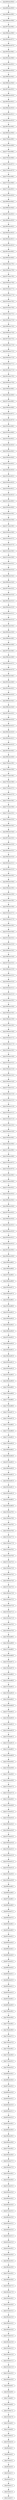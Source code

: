 digraph G { 
4348721920 [label="sims400wins200.0"];4348721920 -> { 4349646944 [label="sims400wins200.0"] };
4349646944 [label="sims400wins200.0"];4349646944 -> { 4350007952 [label="sims399wins199.5"] };
4350007952 [label="sims399wins199.5"];4350007952 -> { 4350129208 [label="sims398wins199.0"] };
4350129208 [label="sims398wins199.0"];4350129208 -> { 4350238960 [label="sims397wins198.5"] };
4350238960 [label="sims397wins198.5"];4350238960 -> { 4350359648 [label="sims396wins198.0"] };
4350359648 [label="sims396wins198.0"];4350359648 -> { 4350450320 [label="sims395wins197.5"] };
4350450320 [label="sims395wins197.5"];4350450320 -> { 4350546888 [label="sims394wins197.0"] };
4350546888 [label="sims394wins197.0"];4350546888 -> { 4350654560 [label="sims393wins196.5"] };
4350654560 [label="sims393wins196.5"];4350654560 -> { 4350744616 [label="sims392wins196.0"] };
4350744616 [label="sims392wins196.0"];4350744616 -> { 4350830968 [label="sims391wins195.5"] };
4350830968 [label="sims391wins195.5"];4350830968 -> { 4350916984 [label="sims390wins195.0"] };
4350916984 [label="sims390wins195.0"];4350916984 -> { 4351007712 [label="sims389wins194.5"] };
4351007712 [label="sims389wins194.5"];4351007712 -> { 4351094288 [label="sims388wins194.0"] };
4351094288 [label="sims388wins194.0"];4351094288 -> { 4351119488 [label="sims387wins193.5"] };
4351119488 [label="sims387wins193.5"];4351119488 -> { 4351284112 [label="sims386wins193.0"] };
4351284112 [label="sims386wins193.0"];4351284112 -> { 4351379160 [label="sims385wins192.5"] };
4351379160 [label="sims385wins192.5"];4351379160 -> { 4351470224 [label="sims384wins192.0"] };
4351470224 [label="sims384wins192.0"];4351470224 -> { 4351557304 [label="sims383wins191.5"] };
4351557304 [label="sims383wins191.5"];4351557304 -> { 4351574928 [label="sims382wins191.0"] };
4351574928 [label="sims382wins191.0"];4351574928 -> { 4351748248 [label="sims381wins190.5"] };
4351748248 [label="sims381wins190.5"];4351748248 -> { 4351835552 [label="sims380wins190.0"] };
4351835552 [label="sims380wins190.0"];4351835552 -> { 4351878088 [label="sims379wins189.5"] };
4351878088 [label="sims379wins189.5"];4351878088 -> { 4352031376 [label="sims378wins189.0"] };
4352031376 [label="sims378wins189.0"];4352031376 -> { 4352127384 [label="sims377wins188.5"] };
4352127384 [label="sims377wins188.5"];4352127384 -> { 4352227368 [label="sims376wins188.0"] };
4352227368 [label="sims376wins188.0"];4352227368 -> { 4352266424 [label="sims375wins187.5"] };
4352266424 [label="sims375wins187.5"];4352266424 -> { 4352424144 [label="sims374wins187.0"] };
4352424144 [label="sims374wins187.0"];4352424144 -> { 4352520600 [label="sims373wins186.5"] };
4352520600 [label="sims373wins186.5"];4352520600 -> { 4352621200 [label="sims372wins186.0"] };
4352621200 [label="sims372wins186.0"];4352621200 -> { 4352656272 [label="sims371wins185.5"] };
4352656272 [label="sims371wins185.5"];4352656272 -> { 4352818704 [label="sims370wins185.0"] };
4352818704 [label="sims370wins185.0"];4352818704 -> { 4352923800 [label="sims369wins184.5"] };
4352923800 [label="sims369wins184.5"];4352923800 -> { 4352934632 [label="sims368wins184.0"] };
4352934632 [label="sims368wins184.0"];4352934632 -> { 4353125904 [label="sims367wins183.5"] };
4353125904 [label="sims367wins183.5"];4353125904 -> { 4353231504 [label="sims366wins183.0"] };
4353231504 [label="sims366wins183.0"];4353231504 -> { 4353316568 [label="sims365wins182.5"] };
4353316568 [label="sims365wins182.5"];4353316568 -> { 4353352424 [label="sims364wins182.0"] };
4353352424 [label="sims364wins182.0"];4353352424 -> { 4362170440 [label="sims363wins181.5"] };
4362170440 [label="sims363wins181.5"];4362170440 -> { 4362276256 [label="sims362wins181.0"] };
4362276256 [label="sims362wins181.0"];4362276256 -> { 4362382248 [label="sims361wins180.5"] };
4362382248 [label="sims361wins180.5"];4362382248 -> { 4362492560 [label="sims360wins180.0"] };
4362492560 [label="sims360wins180.0"];4362492560 -> { 4362602872 [label="sims359wins179.5"] };
4362602872 [label="sims359wins179.5"];4362602872 -> { 4362705104 [label="sims358wins179.0"] };
4362705104 [label="sims358wins179.0"];4362705104 -> { 4362762392 [label="sims357wins178.5"] };
4362762392 [label="sims357wins178.5"];4362762392 -> { 4362819624 [label="sims356wins178.0"] };
4362819624 [label="sims356wins178.0"];4362819624 -> { 4363007760 [label="sims355wins177.5"] };
4363007760 [label="sims355wins177.5"];4363007760 -> { 4363098152 [label="sims354wins177.0"] };
4363098152 [label="sims354wins177.0"];4363098152 -> { 4363233712 [label="sims353wins176.5"] };
4363233712 [label="sims353wins176.5"];4363233712 -> { 4363381672 [label="sims352wins176.0"] };
4363381672 [label="sims352wins176.0"];4363381672 -> { 4363492880 [label="sims351wins175.5"] };
4363492880 [label="sims351wins175.5"];4363492880 -> { 4363612288 [label="sims350wins175.0"] };
4363612288 [label="sims350wins175.0"];4363612288 -> { 4363723888 [label="sims349wins174.5"] };
4363723888 [label="sims349wins174.5"];4363723888 -> { 4363769728 [label="sims348wins174.0"] };
4363769728 [label="sims348wins174.0"];4363769728 -> { 4363901864 [label="sims347wins173.5"] };
4363901864 [label="sims347wins173.5"];4363901864 -> { 4364066944 [label="sims346wins173.0"] };
4364066944 [label="sims346wins173.0"];4364066944 -> { 4364080688 [label="sims345wins172.5"] };
4364080688 [label="sims345wins172.5"];4364080688 -> { 4364270336 [label="sims344wins172.0"] };
4364270336 [label="sims344wins172.0"];4364270336 -> { 4364423464 [label="sims343wins171.5"] };
4364423464 [label="sims343wins171.5"];4364423464 -> { 4364482432 [label="sims342wins171.0"] };
4364482432 [label="sims342wins171.0"];4364482432 -> { 4364656256 [label="sims341wins170.5"] };
4364656256 [label="sims341wins170.5"];4364656256 -> { 4364772968 [label="sims340wins170.0"] };
4364772968 [label="sims340wins170.0"];4364772968 -> { 4364897640 [label="sims339wins169.5"] };
4364897640 [label="sims339wins169.5"];4364897640 -> { 4365006328 [label="sims338wins169.0"] };
4365006328 [label="sims338wins169.0"];4365006328 -> { 4365143792 [label="sims337wins168.5"] };
4365143792 [label="sims337wins168.5"];4365143792 -> { 4365166632 [label="sims336wins168.0"] };
4365166632 [label="sims336wins168.0"];4365166632 -> { 4365390288 [label="sims335wins167.5"] };
4365390288 [label="sims335wins167.5"];4365390288 -> { 4365421312 [label="sims334wins167.0"] };
4365421312 [label="sims334wins167.0"];4365421312 -> { 4365530672 [label="sims333wins166.5"] };
4365530672 [label="sims333wins166.5"];4365530672 -> { 4365762688 [label="sims332wins166.0"] };
4365762688 [label="sims332wins166.0"];4365762688 -> { 4365835344 [label="sims331wins165.5"] };
4365835344 [label="sims331wins165.5"];4365835344 -> { 4366006312 [label="sims330wins165.0"] };
4366006312 [label="sims330wins165.0"];4366006312 -> { 4366136264 [label="sims329wins164.5"] };
4366136264 [label="sims329wins164.5"];4366136264 -> { 4366266664 [label="sims328wins164.0"] };
4366266664 [label="sims328wins164.0"];4366266664 -> { 4366351720 [label="sims327wins163.5"] };
4366351720 [label="sims327wins163.5"];4366351720 -> { 4366424832 [label="sims326wins163.0"] };
4366424832 [label="sims326wins163.0"];4366424832 -> { 4366641472 [label="sims325wins162.5"] };
4366641472 [label="sims325wins162.5"];4366641472 -> { 4366772264 [label="sims324wins162.0"] };
4366772264 [label="sims324wins162.0"];4366772264 -> { 4366911080 [label="sims323wins161.5"] };
4366911080 [label="sims323wins161.5"];4366911080 -> { 4367038056 [label="sims322wins161.0"] };
4367038056 [label="sims322wins161.0"];4367038056 -> { 4367173168 [label="sims321wins160.5"] };
4367173168 [label="sims321wins160.5"];4367173168 -> { 4367193704 [label="sims320wins160.0"] };
4367193704 [label="sims320wins160.0"];4367193704 -> { 4367439464 [label="sims319wins159.5"] };
4367439464 [label="sims319wins159.5"];4367439464 -> { 4367570928 [label="sims318wins159.0"] };
4367570928 [label="sims318wins159.0"];4367570928 -> { 4367698352 [label="sims317wins158.5"] };
4367698352 [label="sims317wins158.5"];4367698352 -> { 4367731624 [label="sims316wins158.0"] };
4367731624 [label="sims316wins158.0"];4367731624 -> { 4367924640 [label="sims315wins157.5"] };
4367924640 [label="sims315wins157.5"];4367924640 -> { 4368118056 [label="sims314wins157.0"] };
4368118056 [label="sims314wins157.0"];4368118056 -> { 4368249800 [label="sims313wins156.5"] };
4368249800 [label="sims313wins156.5"];4368249800 -> { 4368381992 [label="sims312wins156.0"] };
4368381992 [label="sims312wins156.0"];4368381992 -> { 4368440232 [label="sims311wins155.5"] };
4368440232 [label="sims311wins155.5"];4368440232 -> { 4368675112 [label="sims310wins155.0"] };
4368675112 [label="sims310wins155.0"];4368675112 -> { 4368803376 [label="sims309wins154.5"] };
4368803376 [label="sims309wins154.5"];4368803376 -> { 4368902912 [label="sims308wins154.0"] };
4368902912 [label="sims308wins154.0"];4368902912 -> { 4369097000 [label="sims307wins153.5"] };
4369097000 [label="sims307wins153.5"];4369097000 -> { 4369229752 [label="sims306wins153.0"] };
4369229752 [label="sims306wins153.0"];4369229752 -> { 4369288944 [label="sims305wins152.5"] };
4369288944 [label="sims305wins152.5"];4369288944 -> { 4369520064 [label="sims304wins152.0"] };
4369520064 [label="sims304wins152.0"];4369520064 -> { 4369595752 [label="sims303wins151.5"] };
4369595752 [label="sims303wins151.5"];4369595752 -> { 4369802744 [label="sims302wins151.0"] };
4369802744 [label="sims302wins151.0"];4369802744 -> { 4369850096 [label="sims301wins150.5"] };
4369850096 [label="sims301wins150.5"];4369850096 -> { 4370089744 [label="sims300wins150.0"] };
4370089744 [label="sims300wins150.0"];4370089744 -> { 4370239784 [label="sims299wins149.5"] };
4370239784 [label="sims299wins149.5"];4370239784 -> { 4370377472 [label="sims298wins149.0"] };
4370377472 [label="sims298wins149.0"];4370377472 -> { 4370531888 [label="sims297wins148.5"] };
4370531888 [label="sims297wins148.5"];4370531888 -> { 4370686080 [label="sims296wins148.0"] };
4370686080 [label="sims296wins148.0"];4370686080 -> { 4370815968 [label="sims295wins147.5"] };
4370815968 [label="sims295wins147.5"];4370815968 -> { 4370956696 [label="sims294wins147.0"] };
4370956696 [label="sims294wins147.0"];4370956696 -> { 4371056456 [label="sims293wins146.5"] };
4371056456 [label="sims293wins146.5"];4371056456 -> { 4371160032 [label="sims292wins146.0"] };
4371160032 [label="sims292wins146.0"];4371160032 -> { 4371272424 [label="sims291wins145.5"] };
4371272424 [label="sims291wins145.5"];4371272424 -> { 4371272144 [label="sims290wins145.0"] };
4371272144 [label="sims290wins145.0"];4371272144 -> { 4371472112 [label="sims289wins144.5"] };
4371472112 [label="sims289wins144.5"];4371472112 -> { 4371584336 [label="sims288wins144.0"] };
4371584336 [label="sims288wins144.0"];4371584336 -> { 4371680280 [label="sims287wins143.5"] };
4371680280 [label="sims287wins143.5"];4371680280 -> { 4371792840 [label="sims286wins143.0"] };
4371792840 [label="sims286wins143.0"];4371792840 -> { 4371855960 [label="sims285wins142.5"] };
4371855960 [label="sims285wins142.5"];4371855960 -> { 4372026088 [label="sims284wins142.0"] };
4372026088 [label="sims284wins142.0"];4372026088 -> { 4372025808 [label="sims283wins141.5"] };
4372025808 [label="sims283wins141.5"];4372025808 -> { 4372042304 [label="sims282wins141.0"] };
4372042304 [label="sims282wins141.0"];4372042304 -> { 4372339176 [label="sims281wins140.5"] };
4372339176 [label="sims281wins140.5"];4372339176 -> { 4372452184 [label="sims280wins140.0"] };
4372452184 [label="sims280wins140.0"];4372452184 -> { 4372548352 [label="sims279wins139.5"] };
4372548352 [label="sims279wins139.5"];4372548352 -> { 4372661472 [label="sims278wins139.0"] };
4372661472 [label="sims278wins139.0"];4372661472 -> { 4372757864 [label="sims277wins138.5"] };
4372757864 [label="sims277wins138.5"];4372757864 -> { 4372870928 [label="sims276wins138.0"] };
4372870928 [label="sims276wins138.0"];4372870928 -> { 4372807976 [label="sims275wins137.5"] };
4372807976 [label="sims275wins137.5"];4372807976 -> { 4373084872 [label="sims274wins137.0"] };
4373084872 [label="sims274wins137.0"];4373084872 -> { 4373193784 [label="sims273wins136.5"] };
4373193784 [label="sims273wins136.5"];4373193784 -> { 4373294832 [label="sims272wins136.0"] };
4373294832 [label="sims272wins136.0"];4373294832 -> { 4373403744 [label="sims271wins135.5"] };
4373403744 [label="sims271wins135.5"];4373403744 -> { 4373517368 [label="sims270wins135.0"] };
4373517368 [label="sims270wins135.0"];4373517368 -> { 4373614320 [label="sims269wins134.5"] };
4373614320 [label="sims269wins134.5"];4373614320 -> { 4373723568 [label="sims268wins134.0"] };
4373723568 [label="sims268wins134.0"];4373723568 -> { 4373837192 [label="sims267wins133.5"] };
4373837192 [label="sims267wins133.5"];4373837192 -> { 4373700904 [label="sims266wins133.0"] };
4373700904 [label="sims266wins133.0"];4373700904 -> { 4374047936 [label="sims265wins132.5"] };
4374047936 [label="sims265wins132.5"];4374047936 -> { 4374161616 [label="sims264wins132.0"] };
4374161616 [label="sims264wins132.0"];4374161616 -> { 4374267104 [label="sims263wins131.5"] };
4374267104 [label="sims263wins131.5"];4374267104 -> { 4374274456 [label="sims262wins131.0"] };
4374274456 [label="sims262wins131.0"];4374274456 -> { 4374478184 [label="sims261wins130.5"] };
4374478184 [label="sims261wins130.5"];4374478184 -> { 4374596240 [label="sims260wins130.0"] };
4374596240 [label="sims260wins130.0"];4374596240 -> { 4374698024 [label="sims259wins129.5"] };
4374698024 [label="sims259wins129.5"];4374698024 -> { 4374820232 [label="sims258wins129.0"] };
4374820232 [label="sims258wins129.0"];4374820232 -> { 4374926112 [label="sims257wins128.5"] };
4374926112 [label="sims257wins128.5"];4374926112 -> { 4374704200 [label="sims256wins128.0"] };
4374704200 [label="sims256wins128.0"];4374704200 -> { 4375142072 [label="sims255wins127.5"] };
4375142072 [label="sims255wins127.5"];4375142072 -> { 4375252216 [label="sims254wins127.0"] };
4375252216 [label="sims254wins127.0"];4375252216 -> { 4375362416 [label="sims253wins126.5"] };
4375362416 [label="sims253wins126.5"];4375362416 -> { 4375472504 [label="sims252wins126.0"] };
4375472504 [label="sims252wins126.0"];4375472504 -> { 4375582816 [label="sims251wins125.5"] };
4375582816 [label="sims251wins125.5"];4375582816 -> { 4375701544 [label="sims250wins125.0"] };
4375701544 [label="sims250wins125.0"];4375701544 -> { 4375803608 [label="sims249wins124.5"] };
4375803608 [label="sims249wins124.5"];4375803608 -> { 4375926544 [label="sims248wins124.0"] };
4375926544 [label="sims248wins124.0"];4375926544 -> { 4376028776 [label="sims247wins123.5"] };
4376028776 [label="sims247wins123.5"];4376028776 -> { 4376143576 [label="sims246wins123.0"] };
4376143576 [label="sims246wins123.0"];4376143576 -> { 4376254112 [label="sims245wins122.5"] };
4376254112 [label="sims245wins122.5"];4376254112 -> { 4376369024 [label="sims244wins122.0"] };
4376369024 [label="sims244wins122.0"];4376369024 -> { 4376479616 [label="sims243wins121.5"] };
4376479616 [label="sims243wins121.5"];4376479616 -> { 4376594696 [label="sims242wins121.0"] };
4376594696 [label="sims242wins121.0"];4376594696 -> { 4376701304 [label="sims241wins120.5"] };
4376701304 [label="sims241wins120.5"];4376701304 -> { 4376816384 [label="sims240wins120.0"] };
4376816384 [label="sims240wins120.0"];4376816384 -> { 4376923384 [label="sims239wins119.5"] };
4376923384 [label="sims239wins119.5"];4376923384 -> { 4377038520 [label="sims238wins119.0"] };
4377038520 [label="sims238wins119.0"];4377038520 -> { 4376952904 [label="sims237wins118.5"] };
4376952904 [label="sims237wins118.5"];4376952904 -> { 4377269024 [label="sims236wins118.0"] };
4377269024 [label="sims236wins118.0"];4377269024 -> { 4377371872 [label="sims235wins117.5"] };
4377371872 [label="sims235wins117.5"];4377371872 -> { 4377495592 [label="sims234wins117.0"] };
4377495592 [label="sims234wins117.0"];4377495592 -> { 4377602816 [label="sims233wins116.5"] };
4377602816 [label="sims233wins116.5"];4377602816 -> { 4377718288 [label="sims232wins116.0"] };
4377718288 [label="sims232wins116.0"];4377718288 -> { 4377837976 [label="sims231wins115.5"] };
4377837976 [label="sims231wins115.5"];4377837976 -> { 4377949464 [label="sims230wins115.0"] };
4377949464 [label="sims230wins115.0"];4377949464 -> { 4378056912 [label="sims229wins114.5"] };
4378056912 [label="sims229wins114.5"];4378056912 -> { 4378176704 [label="sims228wins114.0"] };
4378176704 [label="sims228wins114.0"];4378176704 -> { 4378288256 [label="sims227wins113.5"] };
4378288256 [label="sims227wins113.5"];4378288256 -> { 4378412256 [label="sims226wins113.0"] };
4378412256 [label="sims226wins113.0"];4378412256 -> { 4378524192 [label="sims225wins112.5"] };
4378524192 [label="sims225wins112.5"];4378524192 -> { 4378631920 [label="sims224wins112.0"] };
4378631920 [label="sims224wins112.0"];4378631920 -> { 4378752056 [label="sims223wins111.5"] };
4378752056 [label="sims223wins111.5"];4378752056 -> { 4378872184 [label="sims222wins111.0"] };
4378872184 [label="sims222wins111.0"];4378872184 -> { 4378975984 [label="sims221wins110.5"] };
4378975984 [label="sims221wins110.5"];4378975984 -> { 4379100328 [label="sims220wins110.0"] };
4379100328 [label="sims220wins110.0"];4379100328 -> { 4379208336 [label="sims219wins109.5"] };
4379208336 [label="sims219wins109.5"];4379208336 -> { 4371898664 [label="sims218wins109.0"] };
4371898664 [label="sims218wins109.0"];4371898664 -> { 4379465488 [label="sims217wins108.5"] };
4379465488 [label="sims217wins108.5"];4379465488 -> { 4379581968 [label="sims216wins108.0"] };
4379581968 [label="sims216wins108.0"];4379581968 -> { 4379702552 [label="sims215wins107.5"] };
4379702552 [label="sims215wins107.5"];4379702552 -> { 4379814936 [label="sims214wins107.0"] };
4379814936 [label="sims214wins107.0"];4379814936 -> { 4379939728 [label="sims213wins106.5"] };
4379939728 [label="sims213wins106.5"];4379939728 -> { 4380052056 [label="sims212wins106.0"] };
4380052056 [label="sims212wins106.0"];4380052056 -> { 4380173032 [label="sims211wins105.5"] };
4380173032 [label="sims211wins105.5"];4380173032 -> { 4380289736 [label="sims210wins105.0"] };
4380289736 [label="sims210wins105.0"];4380289736 -> { 4380414584 [label="sims209wins104.5"] };
4380414584 [label="sims209wins104.5"];4380414584 -> { 4380519280 [label="sims208wins104.0"] };
4380519280 [label="sims208wins104.0"];4380519280 -> { 4380644128 [label="sims207wins103.5"] };
4380644128 [label="sims207wins103.5"];4380644128 -> { 4380757240 [label="sims206wins103.0"] };
4380757240 [label="sims206wins103.0"];4380757240 -> { 4380886576 [label="sims205wins102.5"] };
4380886576 [label="sims205wins102.5"];4380886576 -> { 4380991160 [label="sims204wins102.0"] };
4380991160 [label="sims204wins102.0"];4380991160 -> { 4381116680 [label="sims203wins101.5"] };
4381116680 [label="sims203wins101.5"];4381116680 -> { 4381246016 [label="sims202wins101.0"] };
4381246016 [label="sims202wins101.0"];4381246016 -> { 4381355200 [label="sims201wins100.5"] };
4381355200 [label="sims201wins100.5"];4381355200 -> { 4381476624 [label="sims200wins100.0"] };
4381476624 [label="sims200wins100.0"];4381476624 -> { 4381602200 [label="sims199wins99.5"] };
4381602200 [label="sims199wins99.5"];4381602200 -> { 4381719296 [label="sims198wins99.0"] };
4381719296 [label="sims198wins99.0"];4381719296 -> { 4381841168 [label="sims197wins98.5"] };
4381841168 [label="sims197wins98.5"];4381841168 -> { 4381966912 [label="sims196wins98.0"] };
4381966912 [label="sims196wins98.0"];4381966912 -> { 4382076264 [label="sims195wins97.5"] };
4382076264 [label="sims195wins97.5"];4382076264 -> { 4382206048 [label="sims194wins97.0"] };
4382206048 [label="sims194wins97.0"];4382206048 -> { 4382328032 [label="sims193wins96.5"] };
4382328032 [label="sims193wins96.5"];4382328032 -> { 4382445464 [label="sims192wins96.0"] };
4382445464 [label="sims192wins96.0"];4382445464 -> { 4382567672 [label="sims191wins95.5"] };
4382567672 [label="sims191wins95.5"];4382567672 -> { 4382697680 [label="sims190wins95.0"] };
4382697680 [label="sims190wins95.0"];4382697680 -> { 4382823984 [label="sims189wins94.5"] };
4382823984 [label="sims189wins94.5"];4382823984 -> { 4382953992 [label="sims188wins94.0"] };
4382953992 [label="sims188wins94.0"];4382953992 -> { 4382994504 [label="sims187wins93.5"] };
4382994504 [label="sims187wins93.5"];4382994504 -> { 4383190208 [label="sims186wins93.0"] };
4383190208 [label="sims186wins93.0"];4383190208 -> { 4383308544 [label="sims185wins92.5"] };
4383308544 [label="sims185wins92.5"];4383308544 -> { 4383439056 [label="sims184wins92.0"] };
4383439056 [label="sims184wins92.0"];4383439056 -> { 4383565360 [label="sims183wins91.5"] };
4383565360 [label="sims183wins91.5"];4383565360 -> { 4383687960 [label="sims182wins91.0"] };
4383687960 [label="sims182wins91.0"];4383687960 -> { 4383810448 [label="sims181wins90.5"] };
4383810448 [label="sims181wins90.5"];4383810448 -> { 4383932824 [label="sims180wins90.0"] };
4383932824 [label="sims180wins90.0"];4383932824 -> { 4379226240 [label="sims179wins89.5"] };
4379226240 [label="sims179wins89.5"];4379226240 -> { 4384173920 [label="sims178wins89.0"] };
4384173920 [label="sims178wins89.0"];4384173920 -> { 4384296632 [label="sims177wins88.5"] };
4384296632 [label="sims177wins88.5"];4384296632 -> { 4384415304 [label="sims176wins88.0"] };
4384415304 [label="sims176wins88.0"];4384415304 -> { 4384542392 [label="sims175wins87.5"] };
4384542392 [label="sims175wins87.5"];4384542392 -> { 4384661176 [label="sims174wins87.0"] };
4384661176 [label="sims174wins87.0"];4384661176 -> { 4384788208 [label="sims173wins86.5"] };
4384788208 [label="sims173wins86.5"];4384788208 -> { 4384915016 [label="sims172wins86.0"] };
4384915016 [label="sims172wins86.0"];4384915016 -> { 4371882056 [label="sims171wins85.5"] };
4371882056 [label="sims171wins85.5"];4371882056 -> { 4384673920 [label="sims170wins85.0"] };
4384673920 [label="sims170wins85.0"];4384673920 -> { 4385296960 [label="sims169wins84.5"] };
4385296960 [label="sims169wins84.5"];4385296960 -> { 4385424104 [label="sims168wins84.0"] };
4385424104 [label="sims168wins84.0"];4385424104 -> { 4385547544 [label="sims167wins83.5"] };
4385547544 [label="sims167wins83.5"];4385547544 -> { 4385670872 [label="sims166wins83.0"] };
4385670872 [label="sims166wins83.0"];4385670872 -> { 4385789880 [label="sims165wins82.5"] };
4385789880 [label="sims165wins82.5"];4385789880 -> { 4385921624 [label="sims164wins82.0"] };
4385921624 [label="sims164wins82.0"];4385921624 -> { 4386045288 [label="sims163wins81.5"] };
4386045288 [label="sims163wins81.5"];4386045288 -> { 4385689672 [label="sims162wins81.0"] };
4385689672 [label="sims162wins81.0"];4385689672 -> { 4386308728 [label="sims161wins80.5"] };
4386308728 [label="sims161wins80.5"];4386308728 -> { 4386428464 [label="sims160wins80.0"] };
4386428464 [label="sims160wins80.0"];4386428464 -> { 4386539728 [label="sims159wins79.5"] };
4386539728 [label="sims159wins79.5"];4386539728 -> { 4386675960 [label="sims158wins79.0"] };
4386675960 [label="sims158wins79.0"];4386675960 -> { 4386697288 [label="sims157wins78.5"] };
4386697288 [label="sims157wins78.5"];4386697288 -> { 4386944280 [label="sims156wins78.0"] };
4386944280 [label="sims156wins78.0"];4386944280 -> { 4387068168 [label="sims155wins77.5"] };
4387068168 [label="sims155wins77.5"];4387068168 -> { 4387196264 [label="sims154wins77.0"] };
4387196264 [label="sims154wins77.0"];4387196264 -> { 4387307928 [label="sims153wins76.5"] };
4387307928 [label="sims153wins76.5"];4387307928 -> { 4387448592 [label="sims152wins76.0"] };
4387448592 [label="sims152wins76.0"];4387448592 -> { 4387560472 [label="sims151wins75.5"] };
4387560472 [label="sims151wins75.5"];4387560472 -> { 4387700976 [label="sims150wins75.0"] };
4387700976 [label="sims150wins75.0"];4387700976 -> { 4387829240 [label="sims149wins74.5"] };
4387829240 [label="sims149wins74.5"];4387829240 -> { 4387962048 [label="sims148wins74.0"] };
4387962048 [label="sims148wins74.0"];4387962048 -> { 4388086504 [label="sims147wins73.5"] };
4388086504 [label="sims147wins73.5"];4388086504 -> { 4388223240 [label="sims146wins73.0"] };
4388223240 [label="sims146wins73.0"];4388223240 -> { 4388335288 [label="sims145wins72.5"] };
4388335288 [label="sims145wins72.5"];4388335288 -> { 4388484656 [label="sims144wins72.0"] };
4388484656 [label="sims144wins72.0"];4388484656 -> { 4388588624 [label="sims143wins71.5"] };
4388588624 [label="sims143wins71.5"];4388588624 -> { 4388734008 [label="sims142wins71.0"] };
4388734008 [label="sims142wins71.0"];4388734008 -> { 4388858736 [label="sims141wins70.5"] };
4388858736 [label="sims141wins70.5"];4388858736 -> { 4389008160 [label="sims140wins70.0"] };
4389008160 [label="sims140wins70.0"];4389008160 -> { 4389124808 [label="sims139wins69.5"] };
4389124808 [label="sims139wins69.5"];4389124808 -> { 4389265984 [label="sims138wins69.0"] };
4389265984 [label="sims138wins69.0"];4389265984 -> { 4389374720 [label="sims137wins68.5"] };
4389374720 [label="sims137wins68.5"];4389374720 -> { 4389524088 [label="sims136wins68.0"] };
4389524088 [label="sims136wins68.0"];4389524088 -> { 4389641240 [label="sims135wins67.5"] };
4389641240 [label="sims135wins67.5"];4389641240 -> { 4389786736 [label="sims134wins67.0"] };
4389786736 [label="sims134wins67.0"];4389786736 -> { 4389907984 [label="sims133wins66.5"] };
4389907984 [label="sims133wins66.5"];4389907984 -> { 4390057688 [label="sims132wins66.0"] };
4390057688 [label="sims132wins66.0"];4390057688 -> { 4389798184 [label="sims131wins65.5"] };
4389798184 [label="sims131wins65.5"];4389798184 -> { 4390316464 [label="sims130wins65.0"] };
4390316464 [label="sims130wins65.0"];4390316464 -> { 4390437944 [label="sims129wins64.5"] };
4390437944 [label="sims129wins64.5"];4390437944 -> { 4390571592 [label="sims128wins64.0"] };
4390571592 [label="sims128wins64.0"];4390571592 -> { 4390697336 [label="sims127wins63.5"] };
4390697336 [label="sims127wins63.5"];4390697336 -> { 4390847544 [label="sims126wins63.0"] };
4390847544 [label="sims126wins63.0"];4390847544 -> { 4390956784 [label="sims125wins62.5"] };
4390956784 [label="sims125wins62.5"];4390956784 -> { 4391102840 [label="sims124wins62.0"] };
4391102840 [label="sims124wins62.0"];4391102840 -> { 4391224712 [label="sims123wins61.5"] };
4391224712 [label="sims123wins61.5"];4391224712 -> { 4390977664 [label="sims122wins61.0"] };
4390977664 [label="sims122wins61.0"];4390977664 -> { 4391484608 [label="sims121wins60.5"] };
4391484608 [label="sims121wins60.5"];4391484608 -> { 4391635152 [label="sims120wins60.0"] };
4391635152 [label="sims120wins60.0"];4391635152 -> { 4391765272 [label="sims119wins59.5"] };
4391765272 [label="sims119wins59.5"];4391765272 -> { 4391915648 [label="sims118wins59.0"] };
4391915648 [label="sims118wins59.0"];4391915648 -> { 4392029712 [label="sims117wins58.5"] };
4392029712 [label="sims117wins58.5"];4392029712 -> { 4392180312 [label="sims116wins58.0"] };
4392180312 [label="sims116wins58.0"];4392180312 -> { 4392306728 [label="sims115wins57.5"] };
4392306728 [label="sims115wins57.5"];4392306728 -> { 4392449416 [label="sims114wins57.0"] };
4392449416 [label="sims114wins57.0"];4392449416 -> { 4392567584 [label="sims113wins56.5"] };
4392567584 [label="sims113wins56.5"];4392567584 -> { 4384190536 [label="sims112wins56.0"] };
4384190536 [label="sims112wins56.0"];4384190536 -> { 4392824504 [label="sims111wins55.5"] };
4392824504 [label="sims111wins55.5"];4392824504 -> { 4392979704 [label="sims110wins55.0"] };
4392979704 [label="sims110wins55.0"];4392979704 -> { 4393110384 [label="sims109wins54.5"] };
4393110384 [label="sims109wins54.5"];4393110384 -> { 4393253408 [label="sims108wins54.0"] };
4393253408 [label="sims108wins54.0"];4393253408 -> { 4393380104 [label="sims107wins53.5"] };
4393380104 [label="sims107wins53.5"];4393380104 -> { 4393527336 [label="sims106wins53.0"] };
4393527336 [label="sims106wins53.0"];4393527336 -> { 4393653976 [label="sims105wins52.5"] };
4393653976 [label="sims105wins52.5"];4393653976 -> { 4391933712 [label="sims104wins52.0"] };
4391933712 [label="sims104wins52.0"];4391933712 -> { 4393907928 [label="sims103wins51.5"] };
4393907928 [label="sims103wins51.5"];4393907928 -> { 4394030808 [label="sims102wins51.0"] };
4394030808 [label="sims102wins51.0"];4394030808 -> { 4394174224 [label="sims101wins50.5"] };
4394174224 [label="sims101wins50.5"];4394174224 -> { 4394313600 [label="sims100wins50.0"] };
4394313600 [label="sims100wins50.0"];4394313600 -> { 4394453032 [label="sims99wins49.5"] };
4394453032 [label="sims99wins49.5"];4394453032 -> { 4394584216 [label="sims98wins49.0"] };
4394584216 [label="sims98wins49.0"];4394584216 -> { 4394723760 [label="sims97wins48.5"] };
4394723760 [label="sims97wins48.5"];4394723760 -> { 4394855280 [label="sims96wins48.0"] };
4394855280 [label="sims96wins48.0"];4394855280 -> { 4394994936 [label="sims95wins47.5"] };
4394994936 [label="sims95wins47.5"];4394994936 -> { 4395126288 [label="sims94wins47.0"] };
4395126288 [label="sims94wins47.0"];4395126288 -> { 4394782960 [label="sims93wins46.5"] };
4394782960 [label="sims93wins46.5"];4394782960 -> { 4395414136 [label="sims92wins46.0"] };
4395414136 [label="sims92wins46.0"];4395414136 -> { 4395554184 [label="sims91wins45.5"] };
4395554184 [label="sims91wins45.5"];4395554184 -> { 4395685928 [label="sims90wins45.0"] };
4395685928 [label="sims90wins45.0"];4395685928 -> { 4395825808 [label="sims89wins44.5"] };
4395825808 [label="sims89wins44.5"];4395825808 -> { 4395957608 [label="sims88wins44.0"] };
4395957608 [label="sims88wins44.0"];4395957608 -> { 4395999640 [label="sims87wins43.5"] };
4395999640 [label="sims87wins43.5"];4395999640 -> { 4396250392 [label="sims86wins43.0"] };
4396250392 [label="sims86wins43.0"];4396250392 -> { 4396386512 [label="sims85wins42.5"] };
4396386512 [label="sims85wins42.5"];4396386512 -> { 4396522688 [label="sims84wins42.0"] };
4396522688 [label="sims84wins42.0"];4396522688 -> { 4396294440 [label="sims83wins41.5"] };
4396294440 [label="sims83wins41.5"];4396294440 -> { 4396807560 [label="sims82wins41.0"] };
4396807560 [label="sims82wins41.0"];4396807560 -> { 4396935712 [label="sims81wins40.5"] };
4396935712 [label="sims81wins40.5"];4396935712 -> { 4397080304 [label="sims80wins40.0"] };
4397080304 [label="sims80wins40.0"];4397080304 -> { 4397220920 [label="sims79wins39.5"] };
4397220920 [label="sims79wins39.5"];4397220920 -> { 4397361416 [label="sims78wins39.0"] };
4397361416 [label="sims78wins39.0"];4397361416 -> { 4397494000 [label="sims77wins38.5"] };
4397494000 [label="sims77wins38.5"];4397494000 -> { 4397655208 [label="sims76wins38.0"] };
4397655208 [label="sims76wins38.0"];4397655208 -> { 4397783752 [label="sims75wins37.5"] };
4397783752 [label="sims75wins37.5"];4397783752 -> { 4395057280 [label="sims74wins37.0"] };
4395057280 [label="sims74wins37.0"];4395057280 -> { 4398061440 [label="sims73wins36.5"] };
4398061440 [label="sims73wins36.5"];4398061440 -> { 4398210576 [label="sims72wins36.0"] };
4398210576 [label="sims72wins36.0"];4398210576 -> { 4398359832 [label="sims71wins35.5"] };
4398359832 [label="sims71wins35.5"];4398359832 -> { 4398500776 [label="sims70wins35.0"] };
4398500776 [label="sims70wins35.0"];4398500776 -> { 4398641896 [label="sims69wins34.5"] };
4398641896 [label="sims69wins34.5"];4398641896 -> { 4398795408 [label="sims68wins34.0"] };
4398795408 [label="sims68wins34.0"];4398795408 -> { 4398928560 [label="sims67wins33.5"] };
4398928560 [label="sims67wins33.5"];4398928560 -> { 4399073992 [label="sims66wins33.0"] };
4399073992 [label="sims66wins33.0"];4399073992 -> { 4399211240 [label="sims65wins32.5"] };
4399211240 [label="sims65wins32.5"];4399211240 -> { 4399360880 [label="sims64wins32.0"] };
4399360880 [label="sims64wins32.0"];4399360880 -> { 4399498296 [label="sims63wins31.5"] };
4399498296 [label="sims63wins31.5"];4399498296 -> { 4399643784 [label="sims62wins31.0"] };
4399643784 [label="sims62wins31.0"];4399643784 -> { 4399789560 [label="sims61wins30.5"] };
4399789560 [label="sims61wins30.5"];4399789560 -> { 4399935328 [label="sims60wins30.0"] };
4399935328 [label="sims60wins30.0"];4399935328 -> { 4400077064 [label="sims59wins29.5"] };
4400077064 [label="sims59wins29.5"];4400077064 -> { 4400239280 [label="sims58wins29.0"] };
4400239280 [label="sims58wins29.0"];4400239280 -> { 4400360640 [label="sims57wins28.5"] };
4400360640 [label="sims57wins28.5"];4400360640 -> { 4400527120 [label="sims56wins28.0"] };
4400527120 [label="sims56wins28.0"];4400527120 -> { 4400669080 [label="sims55wins27.5"] };
4400669080 [label="sims55wins27.5"];4400669080 -> { 4400819224 [label="sims54wins27.0"] };
4400819224 [label="sims54wins27.0"];4400819224 -> { 4400953104 [label="sims53wins26.5"] };
4400953104 [label="sims53wins26.5"];4400953104 -> { 4401119752 [label="sims52wins26.0"] };
4401119752 [label="sims52wins26.0"];4401119752 -> { 4401249640 [label="sims51wins25.5"] };
4401249640 [label="sims51wins25.5"];4401249640 -> { 4401404168 [label="sims50wins25.0"] };
4401404168 [label="sims50wins25.0"];4401404168 -> { 4401542368 [label="sims49wins24.5"] };
4401542368 [label="sims49wins24.5"];4401542368 -> { 4401303792 [label="sims48wins24.0"] };
4401303792 [label="sims48wins24.0"];4401303792 -> { 4401827064 [label="sims47wins23.5"] };
4401827064 [label="sims47wins23.5"];4401827064 -> { 4401985744 [label="sims46wins23.0"] };
4401985744 [label="sims46wins23.0"];4401985744 -> { 4402132528 [label="sims45wins22.5"] };
4402132528 [label="sims45wins22.5"];4402132528 -> { 4402295584 [label="sims44wins22.0"] };
4402295584 [label="sims44wins22.0"];4402295584 -> { 4402417616 [label="sims43wins21.5"] };
4402417616 [label="sims43wins21.5"];4402417616 -> { 4402580840 [label="sims42wins21.0"] };
4402580840 [label="sims42wins21.0"];4402580840 -> { 4402715392 [label="sims41wins20.5"] };
4402715392 [label="sims41wins20.5"];4402715392 -> { 4402882600 [label="sims40wins20.0"] };
4402882600 [label="sims40wins20.0"];4402882600 -> { 4403017432 [label="sims39wins19.5"] };
4403017432 [label="sims39wins19.5"];4403017432 -> { 4403176728 [label="sims38wins19.0"] };
4403176728 [label="sims38wins19.0"];4403176728 -> { 4403315600 [label="sims37wins18.5"] };
4403315600 [label="sims37wins18.5"];4403315600 -> { 4398567720 [label="sims36wins18.0"] };
4398567720 [label="sims36wins18.0"];4398567720 -> { 4399132800 [label="sims35wins17.5"] };
4399132800 [label="sims35wins17.5"];4399132800 -> { 4403679072 [label="sims34wins17.0"] };
4403679072 [label="sims34wins17.0"];4403679072 -> { 4403838816 [label="sims33wins16.5"] };
4403838816 [label="sims33wins16.5"];4403838816 -> { 4403977968 [label="sims32wins16.0"] };
4403977968 [label="sims32wins16.0"];4403977968 -> { 4404141584 [label="sims31wins15.5"] };
4404141584 [label="sims31wins15.5"];4404141584 -> { 4404281016 [label="sims30wins15.0"] };
4404281016 [label="sims30wins15.0"];4404281016 -> { 4404440648 [label="sims29wins14.5"] };
4404440648 [label="sims29wins14.5"];4404440648 -> { 4404588216 [label="sims28wins14.0"] };
4404588216 [label="sims28wins14.0"];4404588216 -> { 4404743920 [label="sims27wins13.5"] };
4404743920 [label="sims27wins13.5"];4404743920 -> { 4404895696 [label="sims26wins13.0"] };
4404895696 [label="sims26wins13.0"];4404895696 -> { 4404777368 [label="sims25wins12.5"] };
4404777368 [label="sims25wins12.5"];4404777368 -> { 4405207784 [label="sims24wins12.0"] };
4405207784 [label="sims24wins12.0"];4405207784 -> { 4405363992 [label="sims23wins11.5"] };
4405363992 [label="sims23wins11.5"];4405363992 -> { 4405511728 [label="sims22wins11.0"] };
4405511728 [label="sims22wins11.0"];4405511728 -> { 4405663784 [label="sims21wins10.5"] };
4405663784 [label="sims21wins10.5"];4405663784 -> { 4405815784 [label="sims20wins10.0"] };
4405815784 [label="sims20wins10.0"];4405815784 -> { 4405972160 [label="sims19wins9.5"] };
4405972160 [label="sims19wins9.5"];4405972160 -> { 4405837896 [label="sims18wins9.0"] };
4405837896 [label="sims18wins9.0"];4405837896 -> { 4406280824 [label="sims17wins8.5"] };
4406280824 [label="sims17wins8.5"];4406280824 -> { 4406433328 [label="sims16wins8.0"] };
4406433328 [label="sims16wins8.0"];4406433328 -> { 4406585552 [label="sims15wins7.5"] };
4406585552 [label="sims15wins7.5"];4406585552 -> { 4406738000 [label="sims14wins7.0"] };
4406738000 [label="sims14wins7.0"];4406738000 -> { 4406464752 [label="sims13wins6.5"] };
4406464752 [label="sims13wins6.5"];4406464752 -> { 4407059680 [label="sims12wins6.0"] };
4407059680 [label="sims12wins6.0"];4407059680 -> { 4407208200 [label="sims11wins5.5"] };
4407208200 [label="sims11wins5.5"];4407208200 -> { 4407364800 [label="sims10wins5.0"] };
4407364800 [label="sims10wins5.0"];4407364800 -> { 4407513664 [label="sims9wins4.5"] };
4407513664 [label="sims9wins4.5"];4407513664 -> { 4407678736 [label="sims8wins4.0"] };
4407678736 [label="sims8wins4.0"];4407678736 -> { 4407819288 [label="sims7wins3.5"] };
4407819288 [label="sims7wins3.5"];4407819288 -> { 4407988632 [label="sims6wins3.0"] };
4407988632 [label="sims6wins3.0"];4407988632 -> { 4408125032 [label="sims5wins2.5"] };
4408125032 [label="sims5wins2.5"];4408125032 -> { 4408298688 [label="sims4wins2.0"] };
4408298688 [label="sims4wins2.0"];4408298688 -> { 4408439528 [label="sims3wins1.5"] };
4408439528 [label="sims3wins1.5"];4408439528 -> { 4408609032 [label="sims2wins1.0"] };
4408609032 [label="sims2wins1.0"];4408609032 -> { 4408741560 [label="sims1wins0.5"] };
4408741560 [label="sims1wins0.5"];4408741560 -> { };
}
